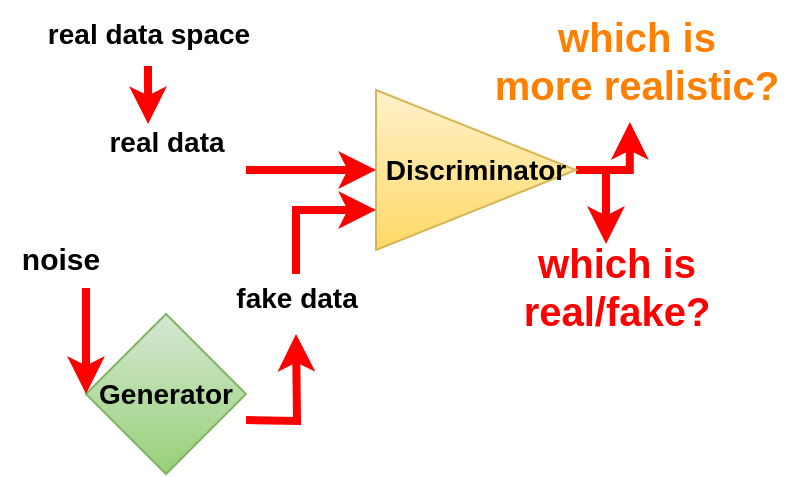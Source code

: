 <mxfile version="22.1.3" type="github">
  <diagram name="Page-1" id="rV9f-QQ_xCDnBliwXqbG">
    <mxGraphModel dx="1434" dy="827" grid="1" gridSize="10" guides="1" tooltips="1" connect="1" arrows="1" fold="1" page="1" pageScale="1" pageWidth="3200" pageHeight="5500" math="1" shadow="0">
      <root>
        <mxCell id="0" />
        <mxCell id="1" parent="0" />
        <mxCell id="ww_XSFkgG06bKCWP_nmy-1" style="edgeStyle=orthogonalEdgeStyle;rounded=0;orthogonalLoop=1;jettySize=auto;html=1;exitX=1;exitY=0.5;exitDx=0;exitDy=0;strokeWidth=4;strokeColor=#FF0000;" parent="1" source="ww_XSFkgG06bKCWP_nmy-2" edge="1">
          <mxGeometry relative="1" as="geometry">
            <mxPoint x="750" y="444" as="targetPoint" />
          </mxGeometry>
        </mxCell>
        <mxCell id="ww_XSFkgG06bKCWP_nmy-16" style="edgeStyle=orthogonalEdgeStyle;rounded=0;orthogonalLoop=1;jettySize=auto;html=1;strokeColor=#FF0000;strokeWidth=4;entryX=0.482;entryY=1.017;entryDx=0;entryDy=0;entryPerimeter=0;" parent="1" source="ww_XSFkgG06bKCWP_nmy-2" target="ww_XSFkgG06bKCWP_nmy-14" edge="1">
          <mxGeometry relative="1" as="geometry">
            <mxPoint x="760" y="354" as="targetPoint" />
            <Array as="points">
              <mxPoint x="762" y="407" />
            </Array>
          </mxGeometry>
        </mxCell>
        <mxCell id="ww_XSFkgG06bKCWP_nmy-2" value="&lt;font style=&quot;font-size: 14px;&quot;&gt;&lt;b&gt;Discriminator&lt;/b&gt;&lt;/font&gt;" style="triangle;whiteSpace=wrap;html=1;fillColor=#fff2cc;strokeColor=#d6b656;gradientColor=#ffd966;" parent="1" vertex="1">
          <mxGeometry x="635" y="367" width="100" height="80" as="geometry" />
        </mxCell>
        <mxCell id="ww_XSFkgG06bKCWP_nmy-3" value="&lt;b&gt;&lt;font style=&quot;font-size: 14px;&quot;&gt;Generator&lt;/font&gt;&lt;/b&gt;" style="rhombus;whiteSpace=wrap;html=1;fillColor=#d5e8d4;strokeColor=#82b366;gradientColor=#97d077;" parent="1" vertex="1">
          <mxGeometry x="490" y="479" width="80" height="80" as="geometry" />
        </mxCell>
        <mxCell id="ww_XSFkgG06bKCWP_nmy-4" style="edgeStyle=orthogonalEdgeStyle;rounded=0;orthogonalLoop=1;jettySize=auto;html=1;entryX=0;entryY=0.5;entryDx=0;entryDy=0;strokeWidth=4;fillColor=#f8cecc;strokeColor=#FF0000;" parent="1" source="ww_XSFkgG06bKCWP_nmy-5" target="ww_XSFkgG06bKCWP_nmy-3" edge="1">
          <mxGeometry relative="1" as="geometry">
            <Array as="points">
              <mxPoint x="490" y="460" />
            </Array>
          </mxGeometry>
        </mxCell>
        <mxCell id="ww_XSFkgG06bKCWP_nmy-5" value="&lt;font style=&quot;font-size: 15px;&quot;&gt;&lt;b&gt;noise&lt;/b&gt;&lt;/font&gt;" style="text;html=1;align=center;verticalAlign=middle;resizable=0;points=[];autosize=1;strokeColor=none;fillColor=none;" parent="1" vertex="1">
          <mxGeometry x="447" y="436" width="60" height="30" as="geometry" />
        </mxCell>
        <mxCell id="ww_XSFkgG06bKCWP_nmy-6" style="edgeStyle=orthogonalEdgeStyle;rounded=0;orthogonalLoop=1;jettySize=auto;html=1;entryX=0;entryY=0.75;entryDx=0;entryDy=0;strokeWidth=4;fillColor=#f8cecc;strokeColor=#FF0000;" parent="1" target="ww_XSFkgG06bKCWP_nmy-2" edge="1">
          <mxGeometry relative="1" as="geometry">
            <Array as="points">
              <mxPoint x="595" y="427" />
            </Array>
            <mxPoint x="595" y="459" as="sourcePoint" />
          </mxGeometry>
        </mxCell>
        <mxCell id="ww_XSFkgG06bKCWP_nmy-7" value="&lt;font style=&quot;font-size: 14px;&quot;&gt;&lt;b&gt;fake data&lt;/b&gt;&lt;/font&gt;" style="text;html=1;align=center;verticalAlign=middle;resizable=0;points=[];autosize=1;strokeColor=none;fillColor=none;" parent="1" vertex="1">
          <mxGeometry x="555" y="456" width="80" height="30" as="geometry" />
        </mxCell>
        <mxCell id="ww_XSFkgG06bKCWP_nmy-8" value="&lt;font style=&quot;font-size: 14px;&quot;&gt;&lt;b&gt;real data space&lt;/b&gt;&lt;/font&gt;" style="text;html=1;align=center;verticalAlign=middle;resizable=0;points=[];autosize=1;strokeColor=none;fillColor=none;" parent="1" vertex="1">
          <mxGeometry x="461" y="324" width="120" height="30" as="geometry" />
        </mxCell>
        <mxCell id="ww_XSFkgG06bKCWP_nmy-9" style="edgeStyle=orthogonalEdgeStyle;rounded=0;orthogonalLoop=1;jettySize=auto;html=1;entryX=0;entryY=0.5;entryDx=0;entryDy=0;strokeWidth=4;fillColor=#f8cecc;strokeColor=#FF0000;" parent="1" target="ww_XSFkgG06bKCWP_nmy-2" edge="1">
          <mxGeometry relative="1" as="geometry">
            <mxPoint x="670" y="407" as="targetPoint" />
            <Array as="points">
              <mxPoint x="590" y="407" />
              <mxPoint x="590" y="407" />
            </Array>
            <mxPoint x="570" y="407" as="sourcePoint" />
          </mxGeometry>
        </mxCell>
        <mxCell id="ww_XSFkgG06bKCWP_nmy-10" value="&lt;font style=&quot;font-size: 14px;&quot;&gt;&lt;b&gt;real data&lt;/b&gt;&lt;/font&gt;" style="text;html=1;align=center;verticalAlign=middle;resizable=0;points=[];autosize=1;strokeColor=none;fillColor=none;" parent="1" vertex="1">
          <mxGeometry x="490" y="378" width="80" height="30" as="geometry" />
        </mxCell>
        <mxCell id="ww_XSFkgG06bKCWP_nmy-11" value="&lt;font color=&quot;#ff0000&quot; style=&quot;font-size: 20px;&quot;&gt;&lt;b&gt;which is &lt;br&gt;real/fake?&lt;/b&gt;&lt;/font&gt;" style="text;html=1;align=center;verticalAlign=middle;resizable=0;points=[];autosize=1;strokeColor=none;fillColor=none;" parent="1" vertex="1">
          <mxGeometry x="695" y="435" width="120" height="60" as="geometry" />
        </mxCell>
        <mxCell id="ww_XSFkgG06bKCWP_nmy-12" style="edgeStyle=orthogonalEdgeStyle;rounded=0;orthogonalLoop=1;jettySize=auto;html=1;exitX=1;exitY=0.5;exitDx=0;exitDy=0;entryX=0.5;entryY=1.1;entryDx=0;entryDy=0;entryPerimeter=0;strokeWidth=4;strokeColor=#FF0000;" parent="1" edge="1">
          <mxGeometry relative="1" as="geometry">
            <mxPoint x="570" y="532" as="sourcePoint" />
            <mxPoint x="595" y="489" as="targetPoint" />
          </mxGeometry>
        </mxCell>
        <mxCell id="ww_XSFkgG06bKCWP_nmy-13" style="edgeStyle=orthogonalEdgeStyle;rounded=0;orthogonalLoop=1;jettySize=auto;html=1;entryX=0.388;entryY=-0.1;entryDx=0;entryDy=0;entryPerimeter=0;strokeColor=#FF0000;strokeWidth=4;" parent="1" edge="1">
          <mxGeometry relative="1" as="geometry">
            <mxPoint x="521" y="355" as="sourcePoint" />
            <mxPoint x="521.04" y="384" as="targetPoint" />
          </mxGeometry>
        </mxCell>
        <mxCell id="ww_XSFkgG06bKCWP_nmy-14" value="&lt;font color=&quot;#ff8000&quot; style=&quot;font-size: 20px;&quot;&gt;&lt;b&gt;which is &lt;br&gt;more realistic?&lt;/b&gt;&lt;/font&gt;" style="text;html=1;align=center;verticalAlign=middle;resizable=0;points=[];autosize=1;strokeColor=none;fillColor=none;" parent="1" vertex="1">
          <mxGeometry x="680" y="322" width="170" height="60" as="geometry" />
        </mxCell>
      </root>
    </mxGraphModel>
  </diagram>
</mxfile>
